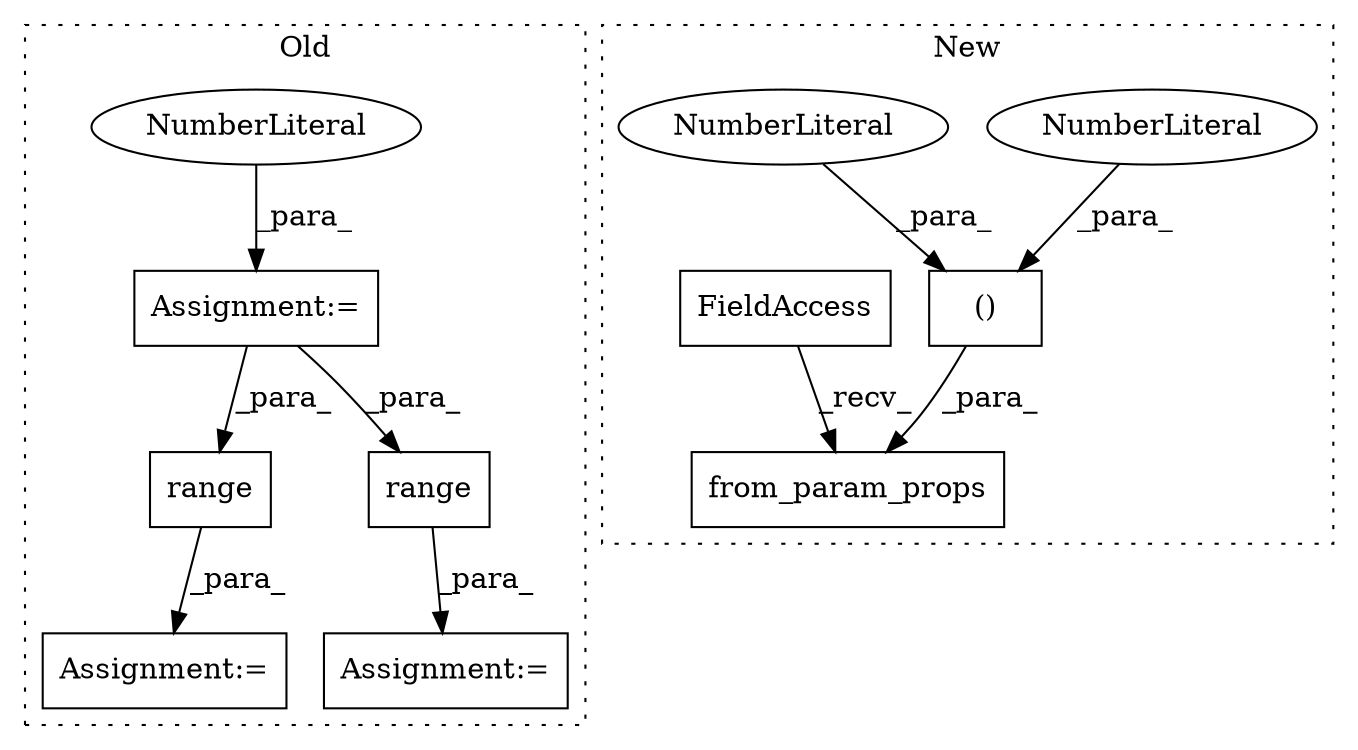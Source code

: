 digraph G {
subgraph cluster0 {
1 [label="range" a="32" s="1466,1482" l="6,1" shape="box"];
7 [label="Assignment:=" a="7" s="1121" l="1" shape="box"];
8 [label="NumberLiteral" a="34" s="1122" l="1" shape="ellipse"];
9 [label="range" a="32" s="1280,1296" l="6,1" shape="box"];
10 [label="Assignment:=" a="7" s="1273" l="33" shape="box"];
11 [label="Assignment:=" a="7" s="1459" l="33" shape="box"];
label = "Old";
style="dotted";
}
subgraph cluster1 {
2 [label="from_param_props" a="32" s="751,896" l="26,2" shape="box"];
3 [label="()" a="106" s="812" l="29" shape="box"];
4 [label="NumberLiteral" a="34" s="812" l="1" shape="ellipse"];
5 [label="NumberLiteral" a="34" s="826" l="1" shape="ellipse"];
6 [label="FieldAccess" a="22" s="730" l="20" shape="box"];
label = "New";
style="dotted";
}
1 -> 11 [label="_para_"];
3 -> 2 [label="_para_"];
4 -> 3 [label="_para_"];
5 -> 3 [label="_para_"];
6 -> 2 [label="_recv_"];
7 -> 1 [label="_para_"];
7 -> 9 [label="_para_"];
8 -> 7 [label="_para_"];
9 -> 10 [label="_para_"];
}